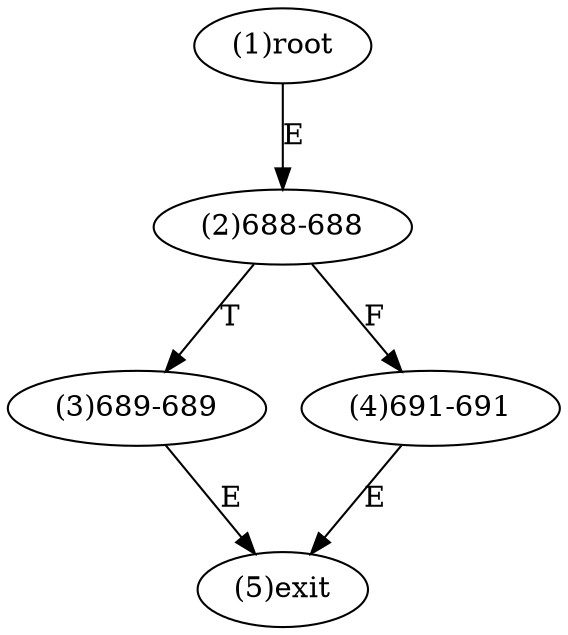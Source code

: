 digraph "" { 
1[ label="(1)root"];
2[ label="(2)688-688"];
3[ label="(3)689-689"];
4[ label="(4)691-691"];
5[ label="(5)exit"];
1->2[ label="E"];
2->4[ label="F"];
2->3[ label="T"];
3->5[ label="E"];
4->5[ label="E"];
}